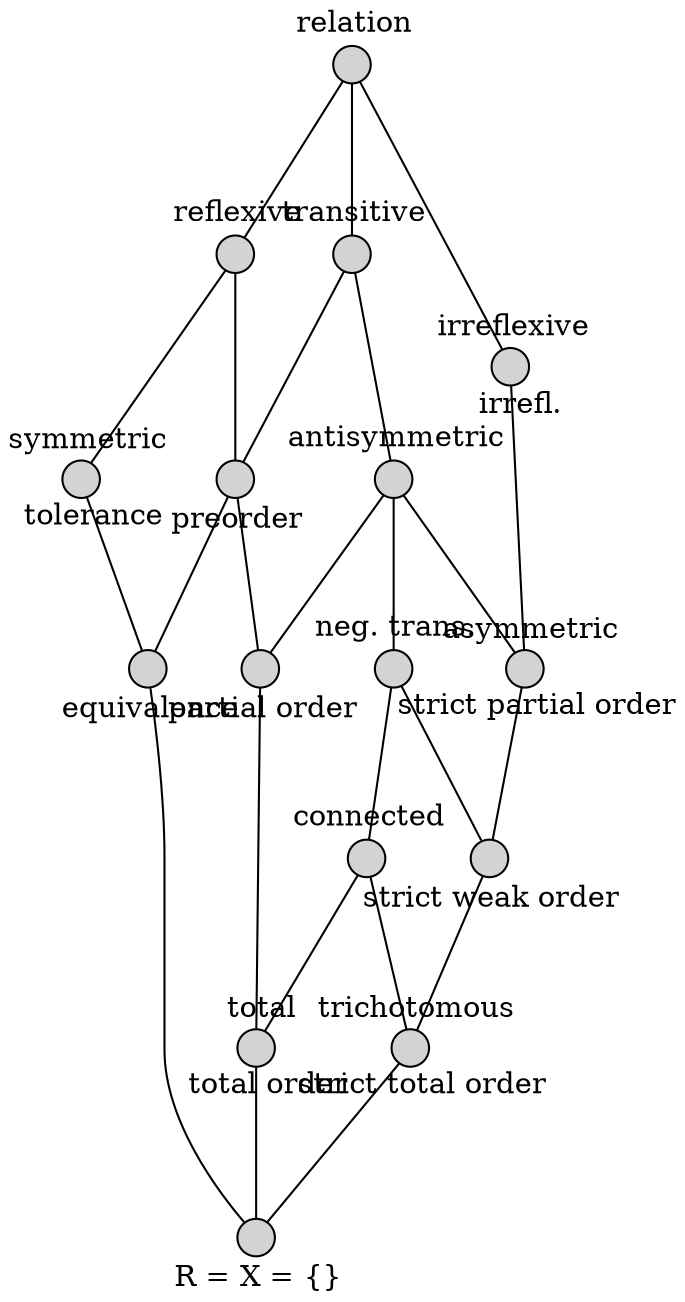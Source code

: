 // <Lattice object of 3 atoms 16 concepts 3 coatoms at 0x2ad863b73c8>
digraph Lattice {
	node [label="" shape=circle style=filled width=.25]
	edge [dir=none labeldistance=1.5 minlen=2]
	c0
	c0 -> c0 [color=transparent headlabel="R = X = {}" labelangle=270]
	c1
	c1 -> c1 [color=transparent headlabel=equivalence labelangle=270]
	c1 -> c0
	c2
	c2 -> c2 [color=transparent headlabel="total order" labelangle=270]
	c2 -> c2 [color=transparent labelangle=90 taillabel=total]
	c2 -> c0
	c3
	c3 -> c3 [color=transparent headlabel="strict total order" labelangle=270]
	c3 -> c3 [color=transparent labelangle=90 taillabel=trichotomous]
	c3 -> c0
	c4
	c4 -> c4 [color=transparent headlabel=tolerance labelangle=270]
	c4 -> c4 [color=transparent labelangle=90 taillabel=symmetric]
	c4 -> c1
	c5
	c5 -> c5 [color=transparent headlabel="partial order" labelangle=270]
	c5 -> c2
	c6
	c6 -> c6 [color=transparent labelangle=90 taillabel=connected]
	c6 -> c2
	c6 -> c3
	c7
	c7 -> c7 [color=transparent headlabel="strict weak order" labelangle=270]
	c7 -> c3
	c8
	c8 -> c8 [color=transparent labelangle=90 taillabel="neg. trans."]
	c8 -> c6
	c8 -> c7
	c9
	c9 -> c9 [color=transparent headlabel="strict partial order" labelangle=270]
	c9 -> c9 [color=transparent labelangle=90 taillabel=asymmetric]
	c9 -> c7
	c10
	c10 -> c10 [color=transparent headlabel="irrefl." labelangle=270]
	c10 -> c10 [color=transparent labelangle=90 taillabel=irreflexive]
	c10 -> c9
	c11
	c11 -> c11 [color=transparent headlabel=preorder labelangle=270]
	c11 -> c1
	c11 -> c5
	c12
	c12 -> c12 [color=transparent labelangle=90 taillabel=reflexive]
	c12 -> c4
	c12 -> c11
	c13
	c13 -> c13 [color=transparent labelangle=90 taillabel=antisymmetric]
	c13 -> c5
	c13 -> c8
	c13 -> c9
	c14
	c14 -> c14 [color=transparent labelangle=90 taillabel=transitive]
	c14 -> c11
	c14 -> c13
	c15
	c15 -> c15 [color=transparent labelangle=90 taillabel=relation]
	c15 -> c10
	c15 -> c12
	c15 -> c14
}
